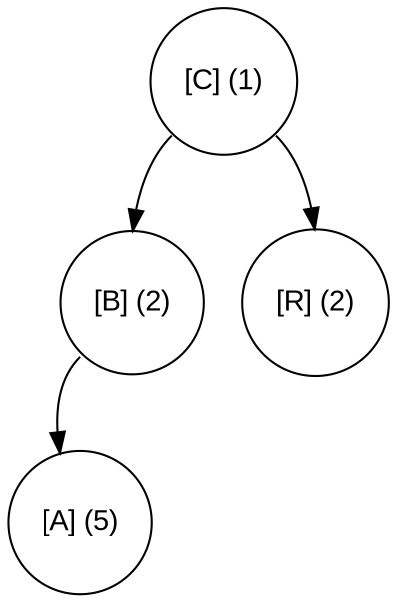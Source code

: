 digraph move_down {
	node [fontname="Arial", shape="circle", width=0.5]; 

	0 [label = "[C] (1)"];
	0:sw -> 1;
	1 [label = "[B] (2)"];
	1:sw -> 3;
	3 [label = "[A] (5)"];
	0:se -> 2;
	2 [label = "[R] (2)"];
}
